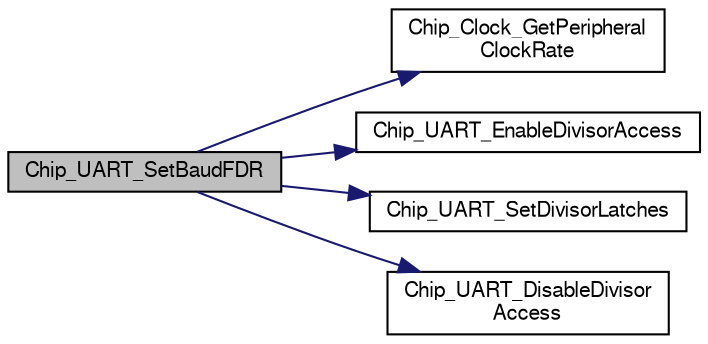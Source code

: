 digraph "Chip_UART_SetBaudFDR"
{
  edge [fontname="FreeSans",fontsize="10",labelfontname="FreeSans",labelfontsize="10"];
  node [fontname="FreeSans",fontsize="10",shape=record];
  rankdir="LR";
  Node1 [label="Chip_UART_SetBaudFDR",height=0.2,width=0.4,color="black", fillcolor="grey75", style="filled", fontcolor="black"];
  Node1 -> Node2 [color="midnightblue",fontsize="10",style="solid"];
  Node2 [label="Chip_Clock_GetPeripheral\lClockRate",height=0.2,width=0.4,color="black", fillcolor="white", style="filled",URL="$group__CLOCK__17XX__40XX.html#ga9c2bc86c857119426aa6a724c12a6f42",tooltip="Returns clock rate for a peripheral (from peripheral clock) "];
  Node1 -> Node3 [color="midnightblue",fontsize="10",style="solid"];
  Node3 [label="Chip_UART_EnableDivisorAccess",height=0.2,width=0.4,color="black", fillcolor="white", style="filled",URL="$group__UART__17XX__40XX.html#ga7a8e9260541ab5cacefcacbd94725d52",tooltip="Enable access to Divisor Latches. "];
  Node1 -> Node4 [color="midnightblue",fontsize="10",style="solid"];
  Node4 [label="Chip_UART_SetDivisorLatches",height=0.2,width=0.4,color="black", fillcolor="white", style="filled",URL="$group__UART__17XX__40XX.html#ga267fa73ca52d35a7f60f849727c3d2b6",tooltip="Set LSB and MSB divisor latch registers. "];
  Node1 -> Node5 [color="midnightblue",fontsize="10",style="solid"];
  Node5 [label="Chip_UART_DisableDivisor\lAccess",height=0.2,width=0.4,color="black", fillcolor="white", style="filled",URL="$group__UART__17XX__40XX.html#ga81a3df6028c4b08dba38e4f6330d41d7",tooltip="Disable access to Divisor Latches. "];
}
